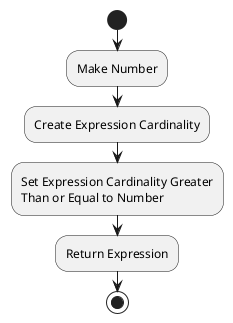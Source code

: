 @startuml
start
:Make Number;
:Create Expression Cardinality;
:Set Expression Cardinality Greater 
Than or Equal to Number;
:Return Expression;
stop
@enduml